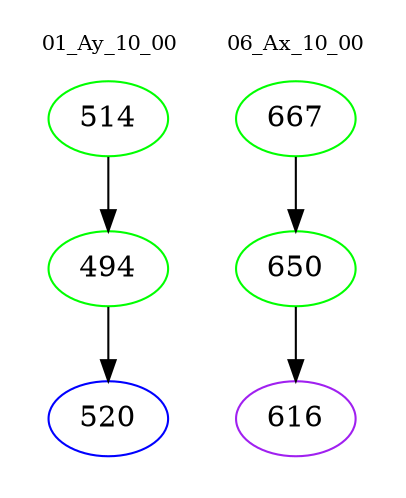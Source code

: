 digraph{
subgraph cluster_0 {
color = white
label = "01_Ay_10_00";
fontsize=10;
T0_514 [label="514", color="green"]
T0_514 -> T0_494 [color="black"]
T0_494 [label="494", color="green"]
T0_494 -> T0_520 [color="black"]
T0_520 [label="520", color="blue"]
}
subgraph cluster_1 {
color = white
label = "06_Ax_10_00";
fontsize=10;
T1_667 [label="667", color="green"]
T1_667 -> T1_650 [color="black"]
T1_650 [label="650", color="green"]
T1_650 -> T1_616 [color="black"]
T1_616 [label="616", color="purple"]
}
}
